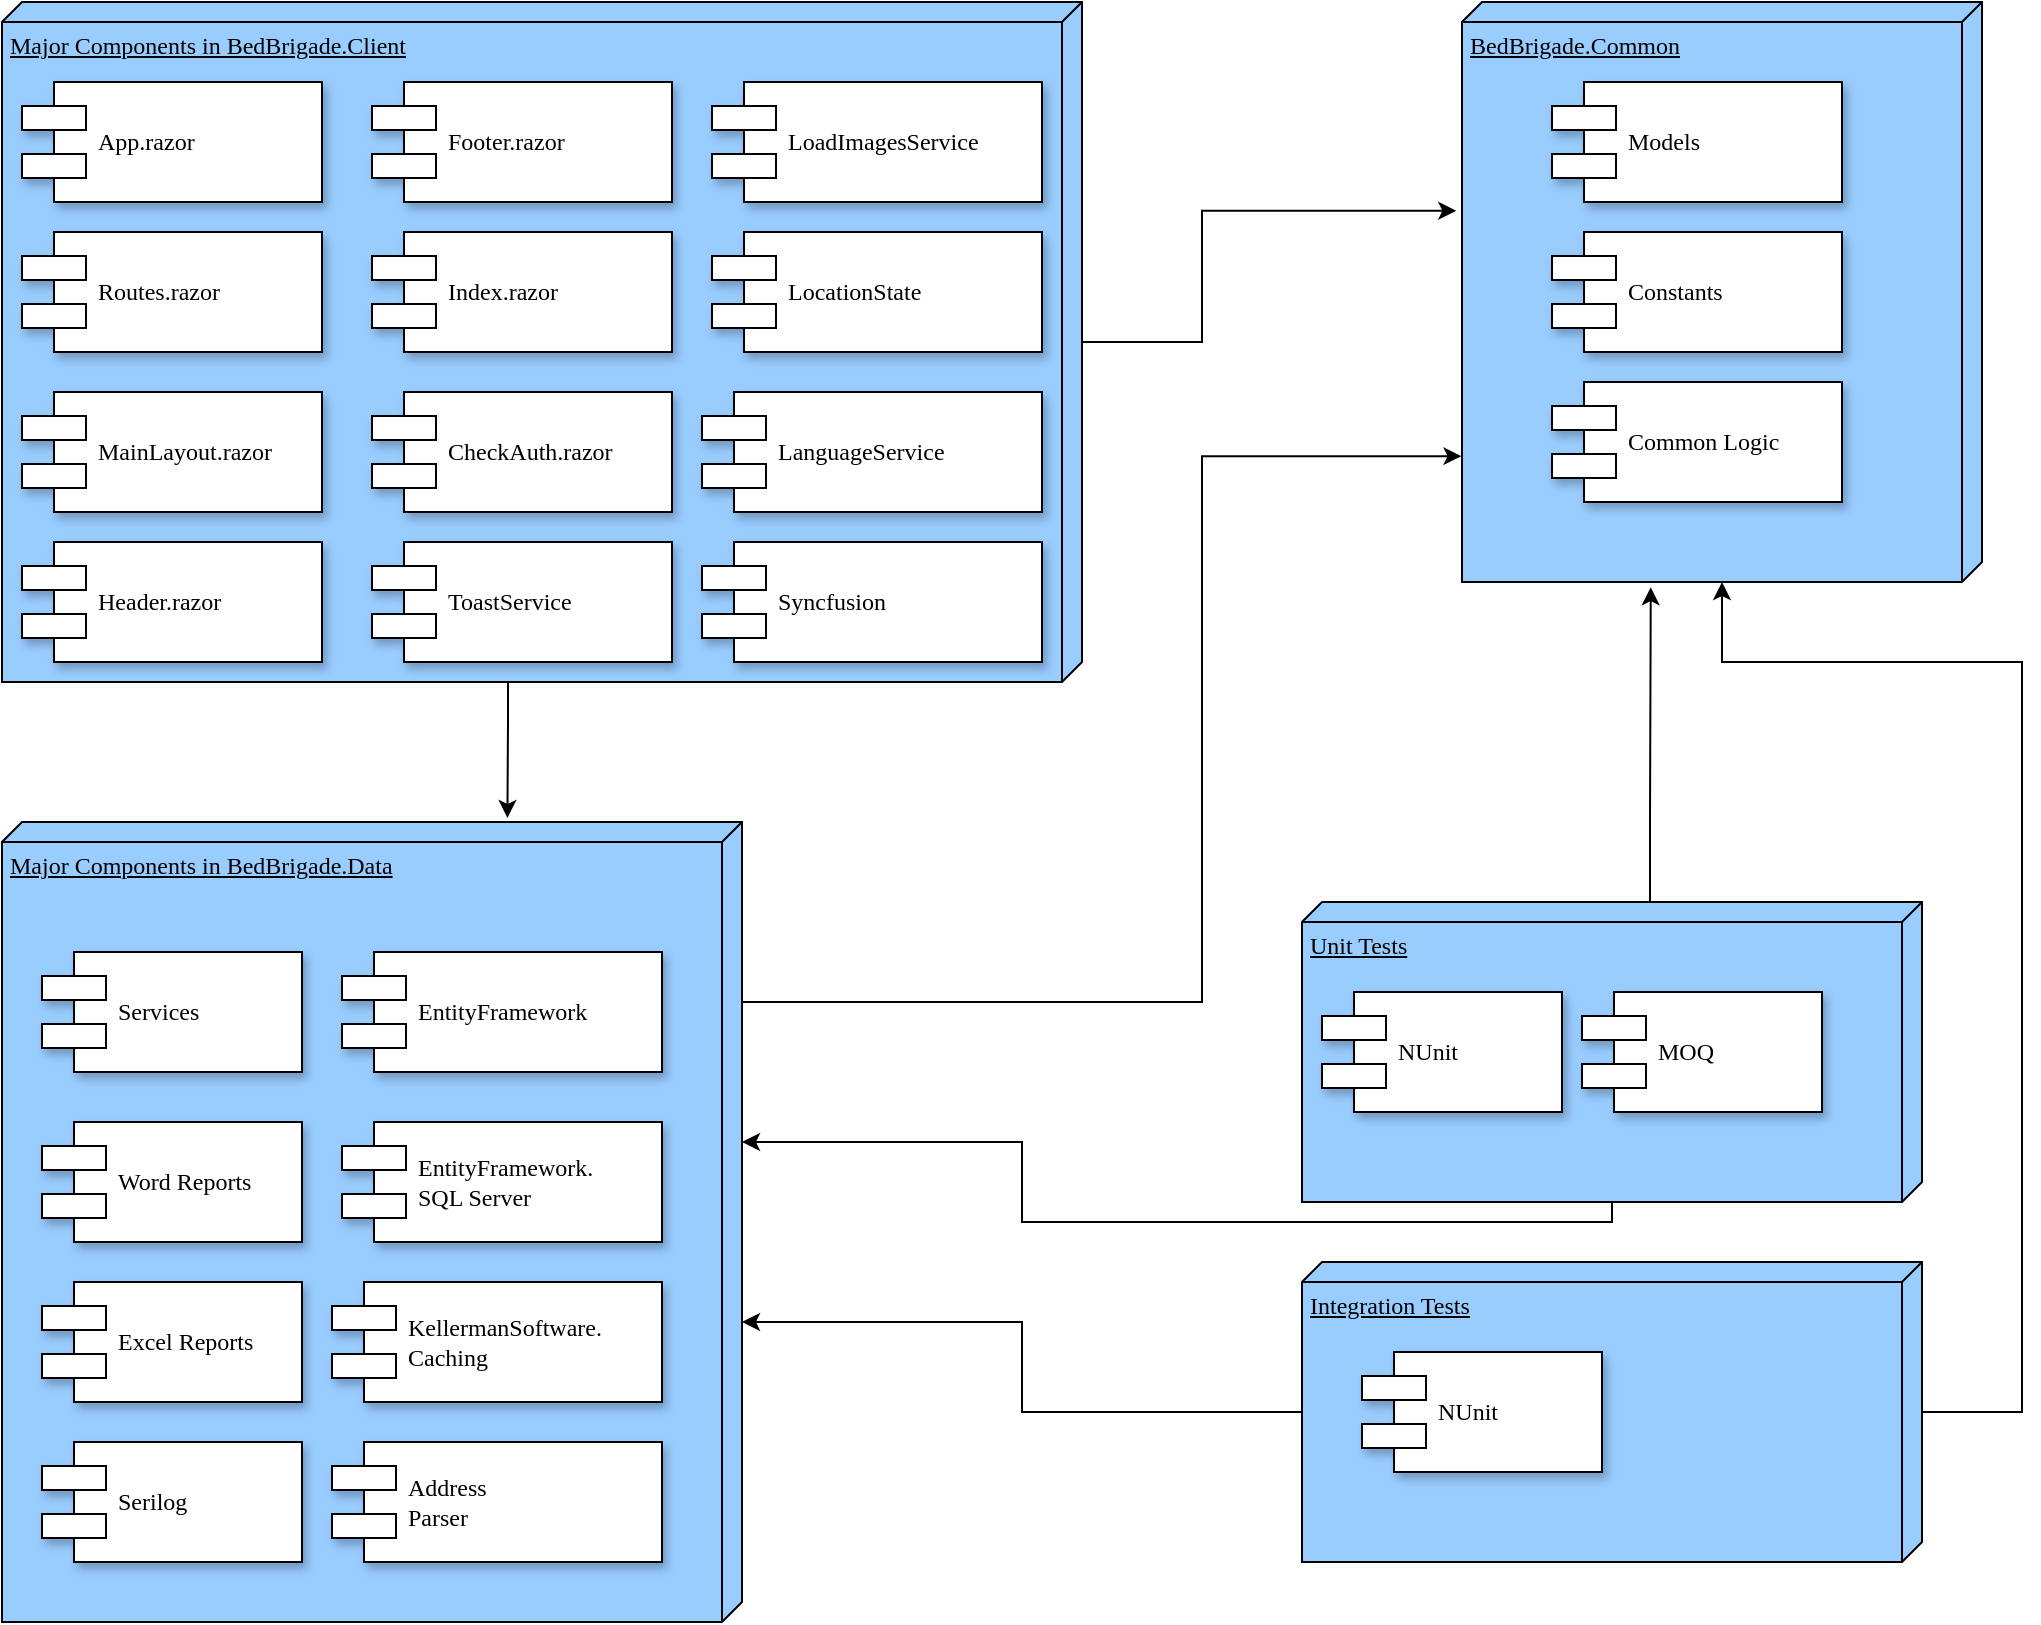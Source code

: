 <mxfile version="28.1.2">
  <diagram name="Page-1" id="5f0bae14-7c28-e335-631c-24af17079c00">
    <mxGraphModel dx="1252" dy="750" grid="1" gridSize="10" guides="1" tooltips="1" connect="1" arrows="1" fold="1" page="1" pageScale="1" pageWidth="1100" pageHeight="850" background="none" math="0" shadow="0">
      <root>
        <mxCell id="0" />
        <mxCell id="1" parent="0" />
        <mxCell id="39150e848f15840c-1" value="Major Components in BedBrigade.Client" style="verticalAlign=top;align=left;spacingTop=8;spacingLeft=2;spacingRight=12;shape=cube;size=10;direction=south;fontStyle=4;html=1;rounded=0;shadow=0;comic=0;labelBackgroundColor=none;strokeWidth=1;fontFamily=Verdana;fontSize=12;fillColor=#99CCFF;" parent="1" vertex="1">
          <mxGeometry x="60" y="30" width="540" height="340" as="geometry" />
        </mxCell>
        <mxCell id="39150e848f15840c-2" value="Major Components in BedBrigade.Data" style="verticalAlign=top;align=left;spacingTop=8;spacingLeft=2;spacingRight=12;shape=cube;size=10;direction=south;fontStyle=4;html=1;rounded=0;shadow=0;comic=0;labelBackgroundColor=none;strokeWidth=1;fontFamily=Verdana;fontSize=12;fillColor=#99CCFF;" parent="1" vertex="1">
          <mxGeometry x="60" y="440" width="370" height="400" as="geometry" />
        </mxCell>
        <mxCell id="39150e848f15840c-3" value="BedBrigade.Common" style="verticalAlign=top;align=left;spacingTop=8;spacingLeft=2;spacingRight=12;shape=cube;size=10;direction=south;fontStyle=4;html=1;rounded=0;shadow=0;comic=0;labelBackgroundColor=none;strokeWidth=1;fontFamily=Verdana;fontSize=12;fillColor=#99CCFF;" parent="1" vertex="1">
          <mxGeometry x="790" y="30" width="260" height="290" as="geometry" />
        </mxCell>
        <mxCell id="39150e848f15840c-5" value="Footer.razor" style="shape=component;align=left;spacingLeft=36;rounded=0;shadow=1;comic=0;labelBackgroundColor=none;strokeWidth=1;fontFamily=Verdana;fontSize=12;html=1;" parent="1" vertex="1">
          <mxGeometry x="245" y="70" width="150" height="60" as="geometry" />
        </mxCell>
        <mxCell id="39150e848f15840c-7" value="Word Reports" style="shape=component;align=left;spacingLeft=36;rounded=0;shadow=1;comic=0;labelBackgroundColor=none;strokeWidth=1;fontFamily=Verdana;fontSize=12;html=1;" parent="1" vertex="1">
          <mxGeometry x="80" y="590" width="130" height="60" as="geometry" />
        </mxCell>
        <mxCell id="39150e848f15840c-10" value="Models" style="shape=component;align=left;spacingLeft=36;rounded=0;shadow=1;comic=0;labelBackgroundColor=none;strokeWidth=1;fontFamily=Verdana;fontSize=12;html=1;" parent="1" vertex="1">
          <mxGeometry x="835" y="70" width="145" height="60" as="geometry" />
        </mxCell>
        <mxCell id="OOh4rg61yt-7VnNNi6C8-2" value="App.razor" style="shape=component;align=left;spacingLeft=36;rounded=0;shadow=1;comic=0;labelBackgroundColor=none;strokeWidth=1;fontFamily=Verdana;fontSize=12;html=1;" parent="1" vertex="1">
          <mxGeometry x="70" y="70" width="150" height="60" as="geometry" />
        </mxCell>
        <mxCell id="OOh4rg61yt-7VnNNi6C8-3" value="Excel Reports" style="shape=component;align=left;spacingLeft=36;rounded=0;shadow=1;comic=0;labelBackgroundColor=none;strokeWidth=1;fontFamily=Verdana;fontSize=12;html=1;" parent="1" vertex="1">
          <mxGeometry x="80" y="670" width="130" height="60" as="geometry" />
        </mxCell>
        <mxCell id="OOh4rg61yt-7VnNNi6C8-5" value="EntityFramework.&lt;br&gt;SQL Server" style="shape=component;align=left;spacingLeft=36;rounded=0;shadow=1;comic=0;labelBackgroundColor=none;strokeWidth=1;fontFamily=Verdana;fontSize=12;html=1;" parent="1" vertex="1">
          <mxGeometry x="230" y="590" width="160" height="60" as="geometry" />
        </mxCell>
        <mxCell id="OOh4rg61yt-7VnNNi6C8-6" value="EntityFramework&lt;br&gt;" style="shape=component;align=left;spacingLeft=36;rounded=0;shadow=1;comic=0;labelBackgroundColor=none;strokeWidth=1;fontFamily=Verdana;fontSize=12;html=1;" parent="1" vertex="1">
          <mxGeometry x="230" y="505" width="160" height="60" as="geometry" />
        </mxCell>
        <mxCell id="OOh4rg61yt-7VnNNi6C8-7" value="Serilog" style="shape=component;align=left;spacingLeft=36;rounded=0;shadow=1;comic=0;labelBackgroundColor=none;strokeWidth=1;fontFamily=Verdana;fontSize=12;html=1;" parent="1" vertex="1">
          <mxGeometry x="80" y="750" width="130" height="60" as="geometry" />
        </mxCell>
        <mxCell id="OOh4rg61yt-7VnNNi6C8-10" value="KellermanSoftware.&lt;br&gt;Caching" style="shape=component;align=left;spacingLeft=36;rounded=0;shadow=1;comic=0;labelBackgroundColor=none;strokeWidth=1;fontFamily=Verdana;fontSize=12;html=1;" parent="1" vertex="1">
          <mxGeometry x="225" y="670" width="165" height="60" as="geometry" />
        </mxCell>
        <mxCell id="OOh4rg61yt-7VnNNi6C8-16" value="Unit Tests" style="verticalAlign=top;align=left;spacingTop=8;spacingLeft=2;spacingRight=12;shape=cube;size=10;direction=south;fontStyle=4;html=1;rounded=0;shadow=0;comic=0;labelBackgroundColor=none;strokeWidth=1;fontFamily=Verdana;fontSize=12;fillColor=#99CCFF;" parent="1" vertex="1">
          <mxGeometry x="710" y="480" width="310" height="150" as="geometry" />
        </mxCell>
        <mxCell id="OOh4rg61yt-7VnNNi6C8-17" value="NUnit" style="shape=component;align=left;spacingLeft=36;rounded=0;shadow=1;comic=0;labelBackgroundColor=none;strokeWidth=1;fontFamily=Verdana;fontSize=12;html=1;" parent="1" vertex="1">
          <mxGeometry x="720" y="525" width="120" height="60" as="geometry" />
        </mxCell>
        <mxCell id="OOh4rg61yt-7VnNNi6C8-18" value="MOQ" style="shape=component;align=left;spacingLeft=36;rounded=0;shadow=1;comic=0;labelBackgroundColor=none;strokeWidth=1;fontFamily=Verdana;fontSize=12;html=1;" parent="1" vertex="1">
          <mxGeometry x="850" y="525" width="120" height="60" as="geometry" />
        </mxCell>
        <mxCell id="sWge7gFmuycMHtnNiFUA-1" value="Routes.razor" style="shape=component;align=left;spacingLeft=36;rounded=0;shadow=1;comic=0;labelBackgroundColor=none;strokeWidth=1;fontFamily=Verdana;fontSize=12;html=1;" parent="1" vertex="1">
          <mxGeometry x="70" y="145" width="150" height="60" as="geometry" />
        </mxCell>
        <mxCell id="sWge7gFmuycMHtnNiFUA-2" value="MainLayout.razor" style="shape=component;align=left;spacingLeft=36;rounded=0;shadow=1;comic=0;labelBackgroundColor=none;strokeWidth=1;fontFamily=Verdana;fontSize=12;html=1;" parent="1" vertex="1">
          <mxGeometry x="70" y="225" width="150" height="60" as="geometry" />
        </mxCell>
        <mxCell id="sWge7gFmuycMHtnNiFUA-3" value="Index.razor" style="shape=component;align=left;spacingLeft=36;rounded=0;shadow=1;comic=0;labelBackgroundColor=none;strokeWidth=1;fontFamily=Verdana;fontSize=12;html=1;" parent="1" vertex="1">
          <mxGeometry x="245" y="145" width="150" height="60" as="geometry" />
        </mxCell>
        <mxCell id="sWge7gFmuycMHtnNiFUA-4" value="CheckAuth.razor" style="shape=component;align=left;spacingLeft=36;rounded=0;shadow=1;comic=0;labelBackgroundColor=none;strokeWidth=1;fontFamily=Verdana;fontSize=12;html=1;" parent="1" vertex="1">
          <mxGeometry x="245" y="225" width="150" height="60" as="geometry" />
        </mxCell>
        <mxCell id="sWge7gFmuycMHtnNiFUA-5" value="LoadImagesService" style="shape=component;align=left;spacingLeft=36;rounded=0;shadow=1;comic=0;labelBackgroundColor=none;strokeWidth=1;fontFamily=Verdana;fontSize=12;html=1;" parent="1" vertex="1">
          <mxGeometry x="415" y="70" width="165" height="60" as="geometry" />
        </mxCell>
        <mxCell id="sWge7gFmuycMHtnNiFUA-6" value="Address&lt;br&gt;Parser" style="shape=component;align=left;spacingLeft=36;rounded=0;shadow=1;comic=0;labelBackgroundColor=none;strokeWidth=1;fontFamily=Verdana;fontSize=12;html=1;" parent="1" vertex="1">
          <mxGeometry x="225" y="750" width="165" height="60" as="geometry" />
        </mxCell>
        <mxCell id="sWge7gFmuycMHtnNiFUA-7" value="LocationState" style="shape=component;align=left;spacingLeft=36;rounded=0;shadow=1;comic=0;labelBackgroundColor=none;strokeWidth=1;fontFamily=Verdana;fontSize=12;html=1;" parent="1" vertex="1">
          <mxGeometry x="415" y="145" width="165" height="60" as="geometry" />
        </mxCell>
        <mxCell id="I240dwGZm49hLjMi5ZQa-1" value="LanguageService" style="shape=component;align=left;spacingLeft=36;rounded=0;shadow=1;comic=0;labelBackgroundColor=none;strokeWidth=1;fontFamily=Verdana;fontSize=12;html=1;" parent="1" vertex="1">
          <mxGeometry x="410" y="225" width="170" height="60" as="geometry" />
        </mxCell>
        <mxCell id="I240dwGZm49hLjMi5ZQa-2" value="Header.razor" style="shape=component;align=left;spacingLeft=36;rounded=0;shadow=1;comic=0;labelBackgroundColor=none;strokeWidth=1;fontFamily=Verdana;fontSize=12;html=1;" parent="1" vertex="1">
          <mxGeometry x="70" y="300" width="150" height="60" as="geometry" />
        </mxCell>
        <mxCell id="I240dwGZm49hLjMi5ZQa-3" value="ToastService" style="shape=component;align=left;spacingLeft=36;rounded=0;shadow=1;comic=0;labelBackgroundColor=none;strokeWidth=1;fontFamily=Verdana;fontSize=12;html=1;" parent="1" vertex="1">
          <mxGeometry x="245" y="300" width="150" height="60" as="geometry" />
        </mxCell>
        <mxCell id="I240dwGZm49hLjMi5ZQa-4" value="Syncfusion" style="shape=component;align=left;spacingLeft=36;rounded=0;shadow=1;comic=0;labelBackgroundColor=none;strokeWidth=1;fontFamily=Verdana;fontSize=12;html=1;" parent="1" vertex="1">
          <mxGeometry x="410" y="300" width="170" height="60" as="geometry" />
        </mxCell>
        <mxCell id="NoGJBtoFjehfJ2DBhYIX-1" value="Common Logic" style="shape=component;align=left;spacingLeft=36;rounded=0;shadow=1;comic=0;labelBackgroundColor=none;strokeWidth=1;fontFamily=Verdana;fontSize=12;html=1;" vertex="1" parent="1">
          <mxGeometry x="835" y="220" width="145" height="60" as="geometry" />
        </mxCell>
        <mxCell id="NoGJBtoFjehfJ2DBhYIX-2" value="Constants" style="shape=component;align=left;spacingLeft=36;rounded=0;shadow=1;comic=0;labelBackgroundColor=none;strokeWidth=1;fontFamily=Verdana;fontSize=12;html=1;" vertex="1" parent="1">
          <mxGeometry x="835" y="145" width="145" height="60" as="geometry" />
        </mxCell>
        <mxCell id="NoGJBtoFjehfJ2DBhYIX-3" value="Services" style="shape=component;align=left;spacingLeft=36;rounded=0;shadow=1;comic=0;labelBackgroundColor=none;strokeWidth=1;fontFamily=Verdana;fontSize=12;html=1;" vertex="1" parent="1">
          <mxGeometry x="80" y="505" width="130" height="60" as="geometry" />
        </mxCell>
        <mxCell id="NoGJBtoFjehfJ2DBhYIX-7" style="edgeStyle=orthogonalEdgeStyle;rounded=0;orthogonalLoop=1;jettySize=auto;html=1;" edge="1" parent="1" source="NoGJBtoFjehfJ2DBhYIX-4" target="39150e848f15840c-2">
          <mxGeometry relative="1" as="geometry">
            <Array as="points">
              <mxPoint x="570" y="735" />
              <mxPoint x="570" y="690" />
            </Array>
          </mxGeometry>
        </mxCell>
        <mxCell id="NoGJBtoFjehfJ2DBhYIX-4" value="Integration Tests" style="verticalAlign=top;align=left;spacingTop=8;spacingLeft=2;spacingRight=12;shape=cube;size=10;direction=south;fontStyle=4;html=1;rounded=0;shadow=0;comic=0;labelBackgroundColor=none;strokeWidth=1;fontFamily=Verdana;fontSize=12;fillColor=#99CCFF;" vertex="1" parent="1">
          <mxGeometry x="710" y="660" width="310" height="150" as="geometry" />
        </mxCell>
        <mxCell id="NoGJBtoFjehfJ2DBhYIX-5" value="NUnit" style="shape=component;align=left;spacingLeft=36;rounded=0;shadow=1;comic=0;labelBackgroundColor=none;strokeWidth=1;fontFamily=Verdana;fontSize=12;html=1;" vertex="1" parent="1">
          <mxGeometry x="740" y="705" width="120" height="60" as="geometry" />
        </mxCell>
        <mxCell id="NoGJBtoFjehfJ2DBhYIX-8" style="edgeStyle=orthogonalEdgeStyle;rounded=0;orthogonalLoop=1;jettySize=auto;html=1;entryX=-0.005;entryY=0.317;entryDx=0;entryDy=0;entryPerimeter=0;" edge="1" parent="1" source="39150e848f15840c-1" target="39150e848f15840c-2">
          <mxGeometry relative="1" as="geometry">
            <Array as="points">
              <mxPoint x="313" y="390" />
              <mxPoint x="313" y="390" />
            </Array>
          </mxGeometry>
        </mxCell>
        <mxCell id="NoGJBtoFjehfJ2DBhYIX-9" style="edgeStyle=orthogonalEdgeStyle;rounded=0;orthogonalLoop=1;jettySize=auto;html=1;entryX=0.36;entryY=1.011;entryDx=0;entryDy=0;entryPerimeter=0;" edge="1" parent="1" source="39150e848f15840c-1" target="39150e848f15840c-3">
          <mxGeometry relative="1" as="geometry">
            <Array as="points">
              <mxPoint x="660" y="200" />
              <mxPoint x="660" y="134" />
            </Array>
          </mxGeometry>
        </mxCell>
        <mxCell id="NoGJBtoFjehfJ2DBhYIX-10" style="edgeStyle=orthogonalEdgeStyle;rounded=0;orthogonalLoop=1;jettySize=auto;html=1;entryX=0.783;entryY=1.001;entryDx=0;entryDy=0;entryPerimeter=0;" edge="1" parent="1" source="39150e848f15840c-2" target="39150e848f15840c-3">
          <mxGeometry relative="1" as="geometry">
            <Array as="points">
              <mxPoint x="660" y="530" />
              <mxPoint x="660" y="257" />
            </Array>
          </mxGeometry>
        </mxCell>
        <mxCell id="NoGJBtoFjehfJ2DBhYIX-11" style="edgeStyle=orthogonalEdgeStyle;rounded=0;orthogonalLoop=1;jettySize=auto;html=1;" edge="1" parent="1" source="OOh4rg61yt-7VnNNi6C8-16" target="39150e848f15840c-2">
          <mxGeometry relative="1" as="geometry">
            <mxPoint x="520" y="600" as="targetPoint" />
            <Array as="points">
              <mxPoint x="865" y="640" />
              <mxPoint x="570" y="640" />
              <mxPoint x="570" y="600" />
            </Array>
          </mxGeometry>
        </mxCell>
        <mxCell id="NoGJBtoFjehfJ2DBhYIX-12" style="edgeStyle=orthogonalEdgeStyle;rounded=0;orthogonalLoop=1;jettySize=auto;html=1;entryX=1.009;entryY=0.637;entryDx=0;entryDy=0;entryPerimeter=0;" edge="1" parent="1" source="OOh4rg61yt-7VnNNi6C8-16" target="39150e848f15840c-3">
          <mxGeometry relative="1" as="geometry">
            <Array as="points">
              <mxPoint x="884" y="440" />
              <mxPoint x="884" y="440" />
            </Array>
          </mxGeometry>
        </mxCell>
        <mxCell id="NoGJBtoFjehfJ2DBhYIX-13" style="edgeStyle=orthogonalEdgeStyle;rounded=0;orthogonalLoop=1;jettySize=auto;html=1;" edge="1" parent="1" source="NoGJBtoFjehfJ2DBhYIX-4" target="39150e848f15840c-3">
          <mxGeometry relative="1" as="geometry">
            <mxPoint x="990" y="350" as="targetPoint" />
            <Array as="points">
              <mxPoint x="1070" y="735" />
              <mxPoint x="1070" y="360" />
              <mxPoint x="920" y="360" />
            </Array>
          </mxGeometry>
        </mxCell>
      </root>
    </mxGraphModel>
  </diagram>
</mxfile>
